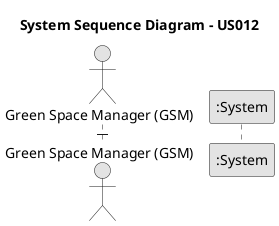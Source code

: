 @startuml
skinparam monochrome true
skinparam packageStyle rectangle
skinparam shadowing false

actor "Green Space Manager (GSM)" as GSM
participant ":System" as System
autonumber

title System Sequence Diagram - US012
activate GSM



@enduml